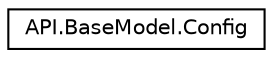 digraph "Graphical Class Hierarchy"
{
 // LATEX_PDF_SIZE
  edge [fontname="Helvetica",fontsize="10",labelfontname="Helvetica",labelfontsize="10"];
  node [fontname="Helvetica",fontsize="10",shape=record];
  rankdir="LR";
  Node0 [label="API.BaseModel.Config",height=0.2,width=0.4,color="black", fillcolor="white", style="filled",URL="$classAPI_1_1BaseModel_1_1Config.html",tooltip=" "];
}
